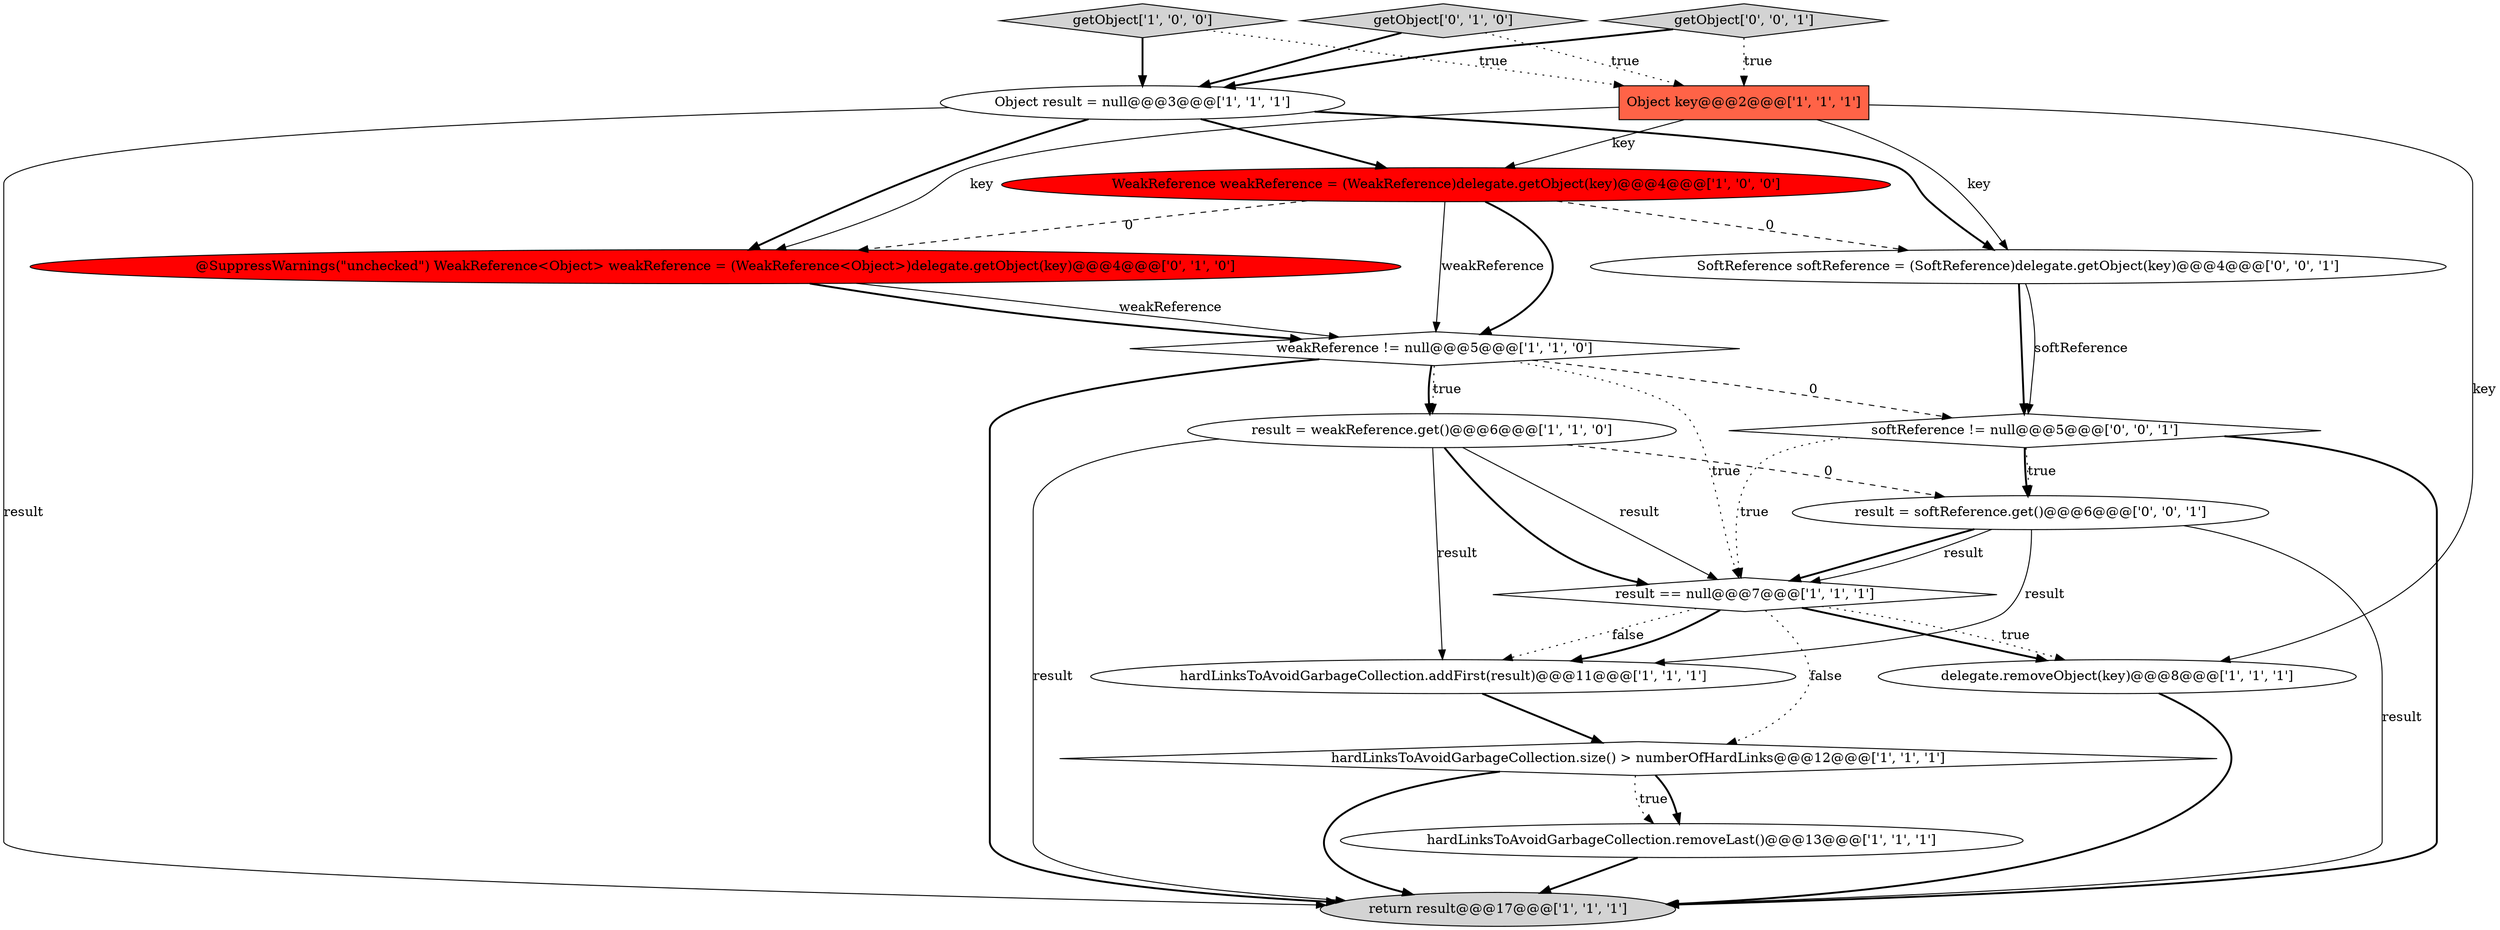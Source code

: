 digraph {
10 [style = filled, label = "delegate.removeObject(key)@@@8@@@['1', '1', '1']", fillcolor = white, shape = ellipse image = "AAA0AAABBB1BBB"];
3 [style = filled, label = "getObject['1', '0', '0']", fillcolor = lightgray, shape = diamond image = "AAA0AAABBB1BBB"];
5 [style = filled, label = "WeakReference weakReference = (WeakReference)delegate.getObject(key)@@@4@@@['1', '0', '0']", fillcolor = red, shape = ellipse image = "AAA1AAABBB1BBB"];
7 [style = filled, label = "weakReference != null@@@5@@@['1', '1', '0']", fillcolor = white, shape = diamond image = "AAA0AAABBB1BBB"];
16 [style = filled, label = "result = softReference.get()@@@6@@@['0', '0', '1']", fillcolor = white, shape = ellipse image = "AAA0AAABBB3BBB"];
0 [style = filled, label = "hardLinksToAvoidGarbageCollection.removeLast()@@@13@@@['1', '1', '1']", fillcolor = white, shape = ellipse image = "AAA0AAABBB1BBB"];
11 [style = filled, label = "hardLinksToAvoidGarbageCollection.addFirst(result)@@@11@@@['1', '1', '1']", fillcolor = white, shape = ellipse image = "AAA0AAABBB1BBB"];
6 [style = filled, label = "Object result = null@@@3@@@['1', '1', '1']", fillcolor = white, shape = ellipse image = "AAA0AAABBB1BBB"];
9 [style = filled, label = "result = weakReference.get()@@@6@@@['1', '1', '0']", fillcolor = white, shape = ellipse image = "AAA0AAABBB1BBB"];
12 [style = filled, label = "getObject['0', '1', '0']", fillcolor = lightgray, shape = diamond image = "AAA0AAABBB2BBB"];
13 [style = filled, label = "@SuppressWarnings(\"unchecked\") WeakReference<Object> weakReference = (WeakReference<Object>)delegate.getObject(key)@@@4@@@['0', '1', '0']", fillcolor = red, shape = ellipse image = "AAA1AAABBB2BBB"];
8 [style = filled, label = "result == null@@@7@@@['1', '1', '1']", fillcolor = white, shape = diamond image = "AAA0AAABBB1BBB"];
15 [style = filled, label = "SoftReference softReference = (SoftReference)delegate.getObject(key)@@@4@@@['0', '0', '1']", fillcolor = white, shape = ellipse image = "AAA0AAABBB3BBB"];
4 [style = filled, label = "return result@@@17@@@['1', '1', '1']", fillcolor = lightgray, shape = ellipse image = "AAA0AAABBB1BBB"];
2 [style = filled, label = "hardLinksToAvoidGarbageCollection.size() > numberOfHardLinks@@@12@@@['1', '1', '1']", fillcolor = white, shape = diamond image = "AAA0AAABBB1BBB"];
14 [style = filled, label = "getObject['0', '0', '1']", fillcolor = lightgray, shape = diamond image = "AAA0AAABBB3BBB"];
17 [style = filled, label = "softReference != null@@@5@@@['0', '0', '1']", fillcolor = white, shape = diamond image = "AAA0AAABBB3BBB"];
1 [style = filled, label = "Object key@@@2@@@['1', '1', '1']", fillcolor = tomato, shape = box image = "AAA0AAABBB1BBB"];
5->7 [style = solid, label="weakReference"];
5->13 [style = dashed, label="0"];
8->10 [style = bold, label=""];
16->11 [style = solid, label="result"];
9->16 [style = dashed, label="0"];
2->0 [style = dotted, label="true"];
8->11 [style = dotted, label="false"];
16->8 [style = bold, label=""];
7->17 [style = dashed, label="0"];
1->5 [style = solid, label="key"];
1->15 [style = solid, label="key"];
12->1 [style = dotted, label="true"];
16->8 [style = solid, label="result"];
3->6 [style = bold, label=""];
7->4 [style = bold, label=""];
7->9 [style = dotted, label="true"];
8->10 [style = dotted, label="true"];
9->8 [style = bold, label=""];
12->6 [style = bold, label=""];
2->4 [style = bold, label=""];
9->4 [style = solid, label="result"];
11->2 [style = bold, label=""];
13->7 [style = solid, label="weakReference"];
6->15 [style = bold, label=""];
8->2 [style = dotted, label="false"];
17->16 [style = dotted, label="true"];
7->9 [style = bold, label=""];
17->8 [style = dotted, label="true"];
6->5 [style = bold, label=""];
15->17 [style = bold, label=""];
9->11 [style = solid, label="result"];
2->0 [style = bold, label=""];
16->4 [style = solid, label="result"];
0->4 [style = bold, label=""];
13->7 [style = bold, label=""];
6->13 [style = bold, label=""];
1->10 [style = solid, label="key"];
10->4 [style = bold, label=""];
6->4 [style = solid, label="result"];
5->7 [style = bold, label=""];
9->8 [style = solid, label="result"];
14->1 [style = dotted, label="true"];
7->8 [style = dotted, label="true"];
5->15 [style = dashed, label="0"];
8->11 [style = bold, label=""];
15->17 [style = solid, label="softReference"];
3->1 [style = dotted, label="true"];
14->6 [style = bold, label=""];
17->4 [style = bold, label=""];
17->16 [style = bold, label=""];
1->13 [style = solid, label="key"];
}
